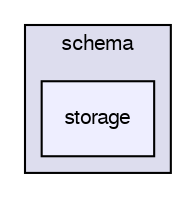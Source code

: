 digraph "/var/lib/jenkins/workspace/kaa_public/client/client-multi/client-cpp/kaa/schema/storage" {
  bgcolor=transparent;
  compound=true
  node [ fontsize="10", fontname="FreeSans"];
  edge [ labelfontsize="10", labelfontname="FreeSans"];
  subgraph clusterdir_c34526454485a974e6602112f1bf23dc {
    graph [ bgcolor="#ddddee", pencolor="black", label="schema" fontname="FreeSans", fontsize="10", URL="dir_c34526454485a974e6602112f1bf23dc.html"]
  dir_e831750004a74af28e5d54961092b217 [shape=box, label="storage", style="filled", fillcolor="#eeeeff", pencolor="black", URL="dir_e831750004a74af28e5d54961092b217.html"];
  }
}
